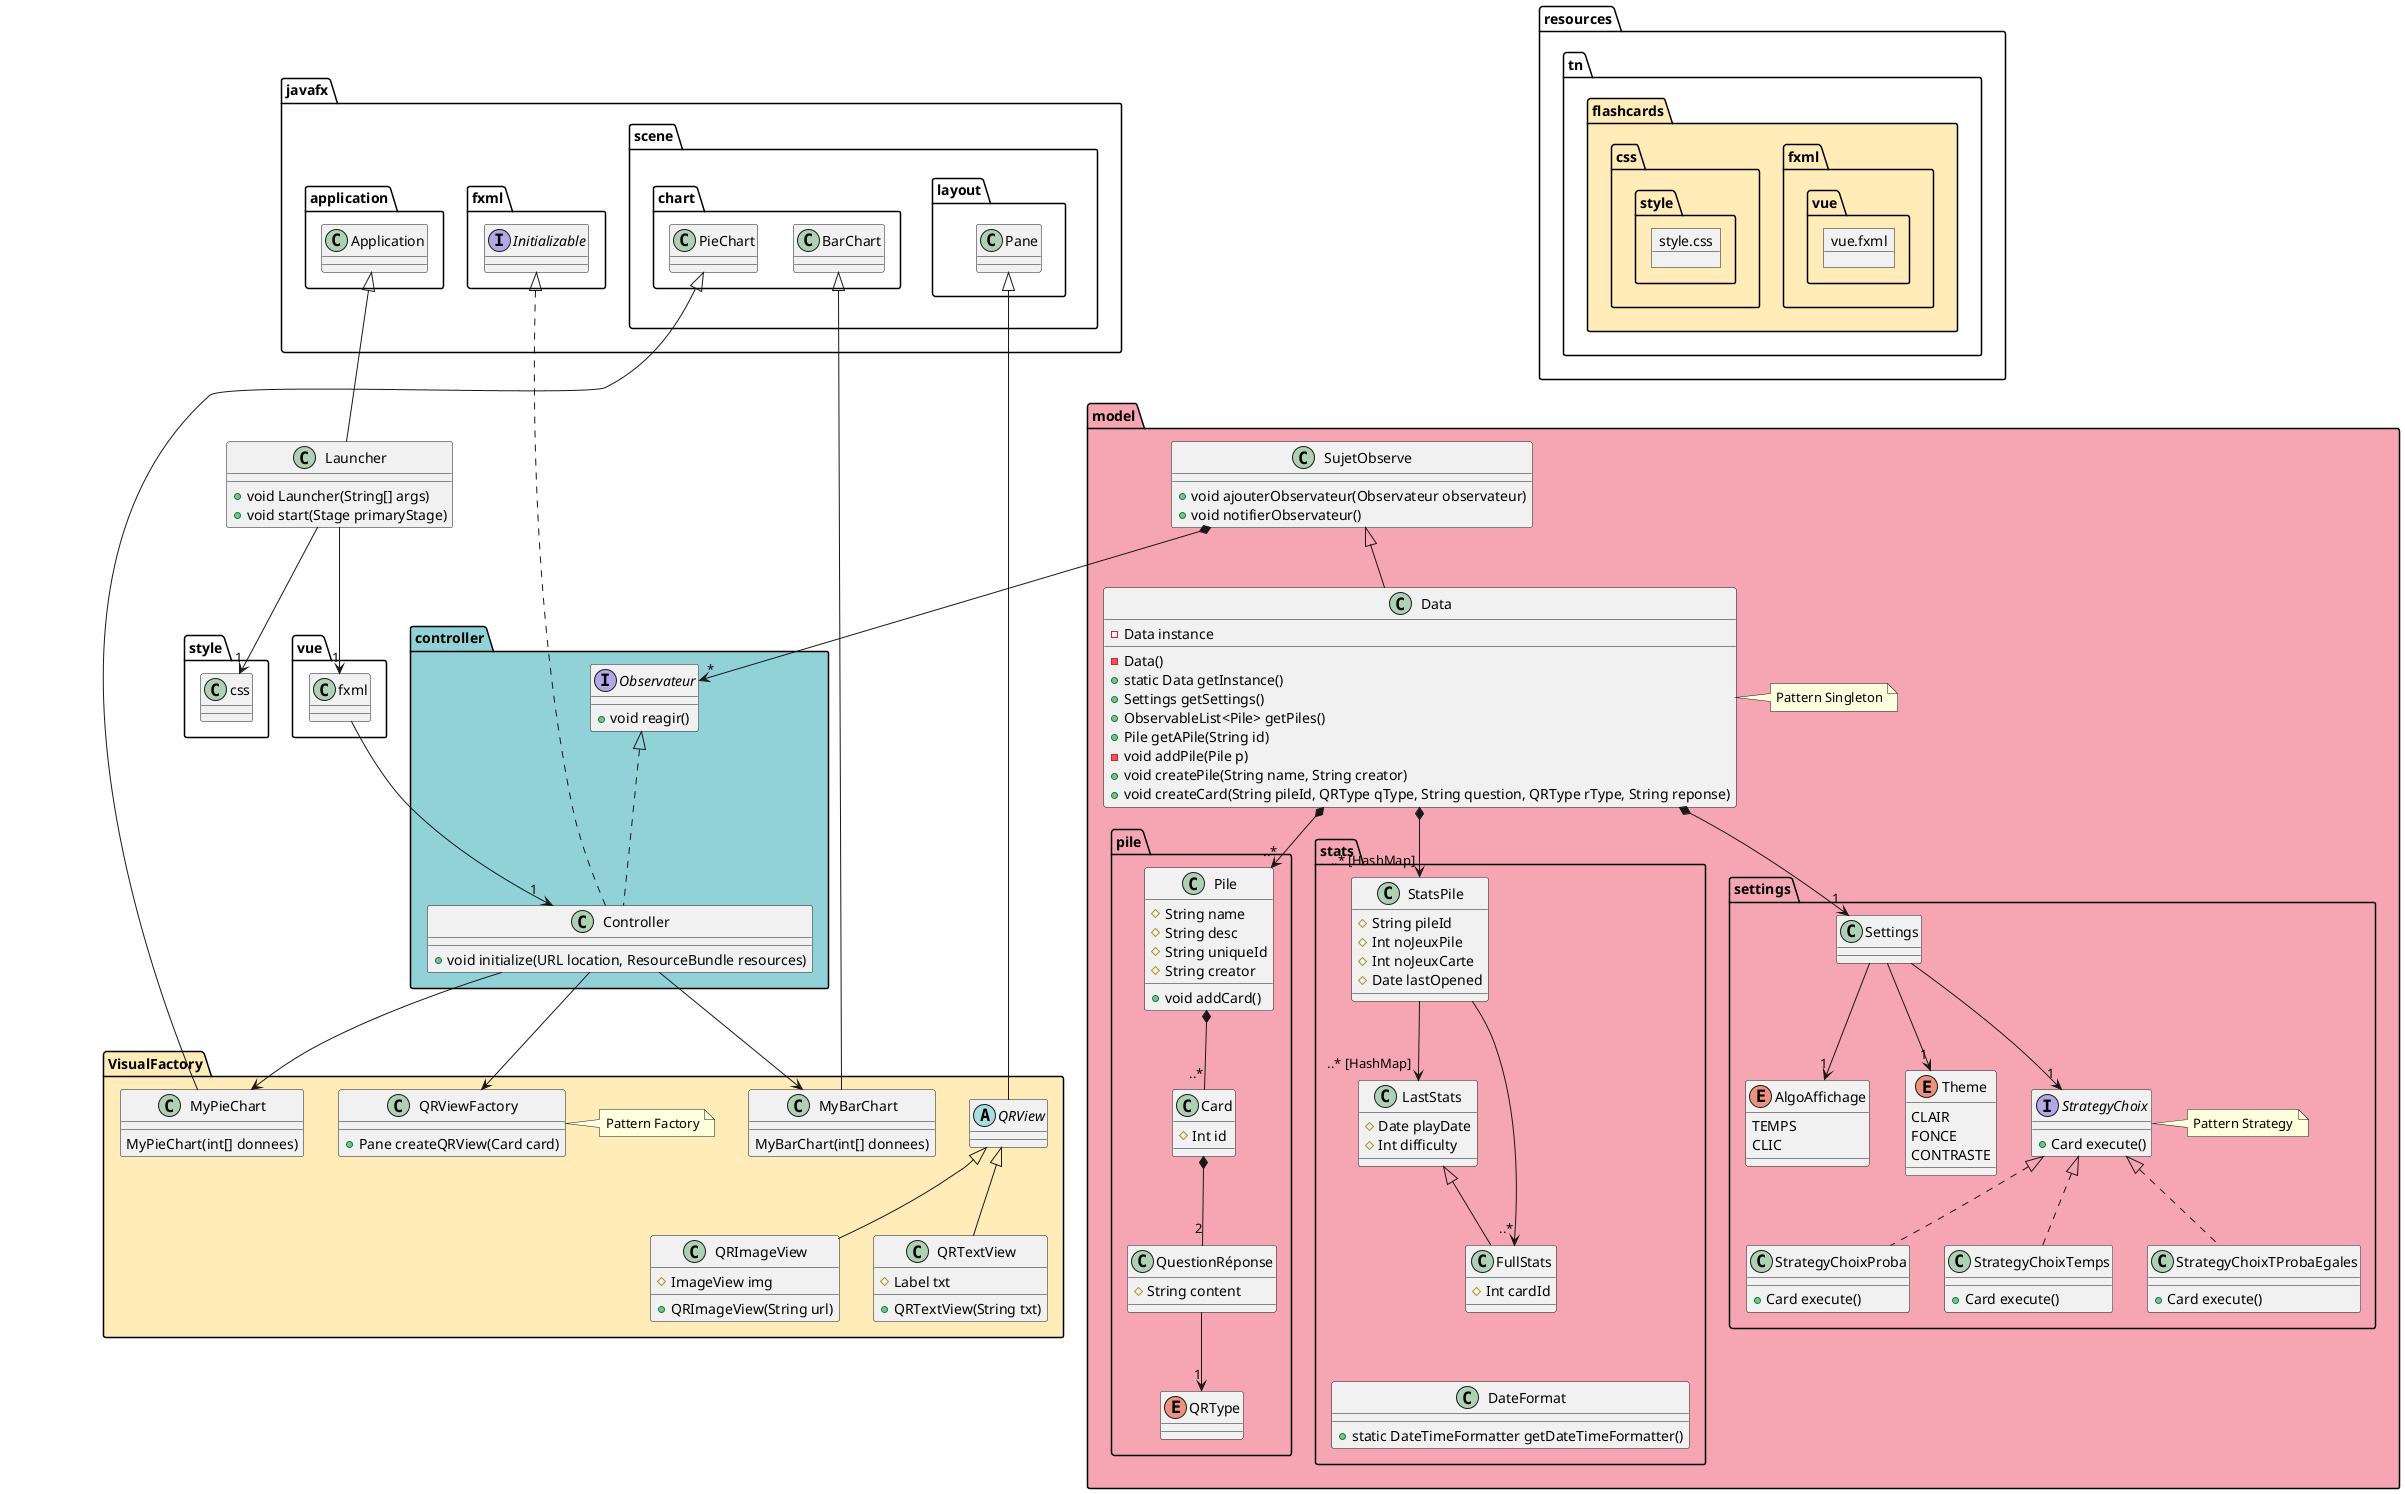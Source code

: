@startuml class

/' ******* ********** **********
********** GLOBAL
********** ********** ********'/
class Launcher extends javafx.application.Application {
    + void Launcher(String[] args)
    + void start(Stage primaryStage)
}


/' ******* ********** **********
********** VIEW
********** ********** ********'/
package "resources.tn.flashcards" #ffecb8 {
    package fxml {
        object vue.fxml
    }

    package css {
        object style.css
    }
}

package "VisualFactory" #ffecb8 {

    class QRViewFactory
    note right: Pattern Factory
    class QRViewFactory {
        +Pane createQRView(Card card)
    }

    abstract QRView extends javafx.scene.layout.Pane {}

    class QRTextView extends QRView {
        # Label txt

        + QRTextView(String txt)
    }

    class QRImageView extends QRView {
        # ImageView img

        + QRImageView(String url)
    }

    class MyBarChart extends javafx.scene.chart.BarChart {
        MyBarChart(int[] donnees)
    }

    class MyPieChart extends javafx.scene.chart.PieChart {
        MyPieChart(int[] donnees)
    }
}


/' ******* ********** **********
********** CONTROLLER
********** ********** ********'/
package "controller" #90d2d8 {

    interface Observateur {
        + void reagir()
    }

    class Controller implements javafx.fxml.Initializable, Observateur {
        +void initialize(URL location, ResourceBundle resources)
    }

}

/' ******* ********** **********
********** MODEL
********** ********** ********'/
package "model" #f6a6b2 {

    class SujetObserve {
        + void ajouterObservateur(Observateur observateur)
        + void notifierObservateur()
    }

    class Data extends SujetObserve {
        - Data instance
        - Data()
        + static Data getInstance()
        + Settings getSettings()
        + ObservableList<Pile> getPiles()
        + Pile getAPile(String id)
        - void addPile(Pile p)
        + void createPile(String name, String creator)
        + void createCard(String pileId, QRType qType, String question, QRType rType, String reponse)
    }
    class Data
    note right: Pattern Singleton

    package pile {

        class Pile {
            # String name
            # String desc
            # String uniqueId
            # String creator

            '+ void nextCard()'

            + void addCard()
        }

        class Card {
            # Int id
        }

        class QuestionRéponse {
            # String content
        }

        enum QRType {}
    }

    package stats {
        class StatsPile {
            # String pileId
            # Int noJeuxPile
            # Int noJeuxCarte
            # Date lastOpened
        }

        class LastStats {
            # Date playDate
            # Int difficulty
        }

        class FullStats extends LastStats {
            # Int cardId
        }

        class DateFormat {
            + static DateTimeFormatter getDateTimeFormatter()
        }


    }

    package settings {

        class Settings {}

        interface StrategyChoix
        note right: Pattern Strategy
        interface StrategyChoix {
            + Card execute()
        }

        class StrategyChoixProba implements StrategyChoix{
            + Card execute()
        }

        class StrategyChoixTemps implements StrategyChoix{
            + Card execute()
        }

        class StrategyChoixTProbaEgales implements StrategyChoix{
            + Card execute()
        }

        enum AlgoAffichage {
            TEMPS
            CLIC
        }

        enum Theme {
            CLAIR
            FONCE
            CONTRASTE
        }
    }

}

/' ******* ********** **********
********** RELATIONS
********** ********** ********'/

' GLOBAL
Launcher -->"1" vue.fxml
Launcher -->"1" style.css

' VC
vue.fxml -->"1" Controller

' CM
SujetObserve *-->"*" Observateur


' CONTROLLER
Controller --> QRViewFactory
Controller --> MyBarChart
Controller --> MyPieChart

' MODEL
Pile *--"..*" Card
Card *--"2" QuestionRéponse
QuestionRéponse -->"1" QRType

Data *-->"..*" Pile
Data *-->"1" Settings
Data *-->"..* [HashMap]" StatsPile

Settings -->"1" StrategyChoix
Settings -->"1" AlgoAffichage
Settings -->"1" Theme

StatsPile -->"..* [HashMap]" LastStats
StatsPile -->"..*" FullStats

' HIDDEN
FullStats -d[hidden]-> DateFormat
javafx.fxml.Initializable -d[hidden]-> Observateur
MyBarChart -l[hidden]-> QRView
MyPieChart -l[hidden]-> MyBarChart
javafx.scene.layout -l[hidden]-> javafx.scene.chart.BarChart

@enduml